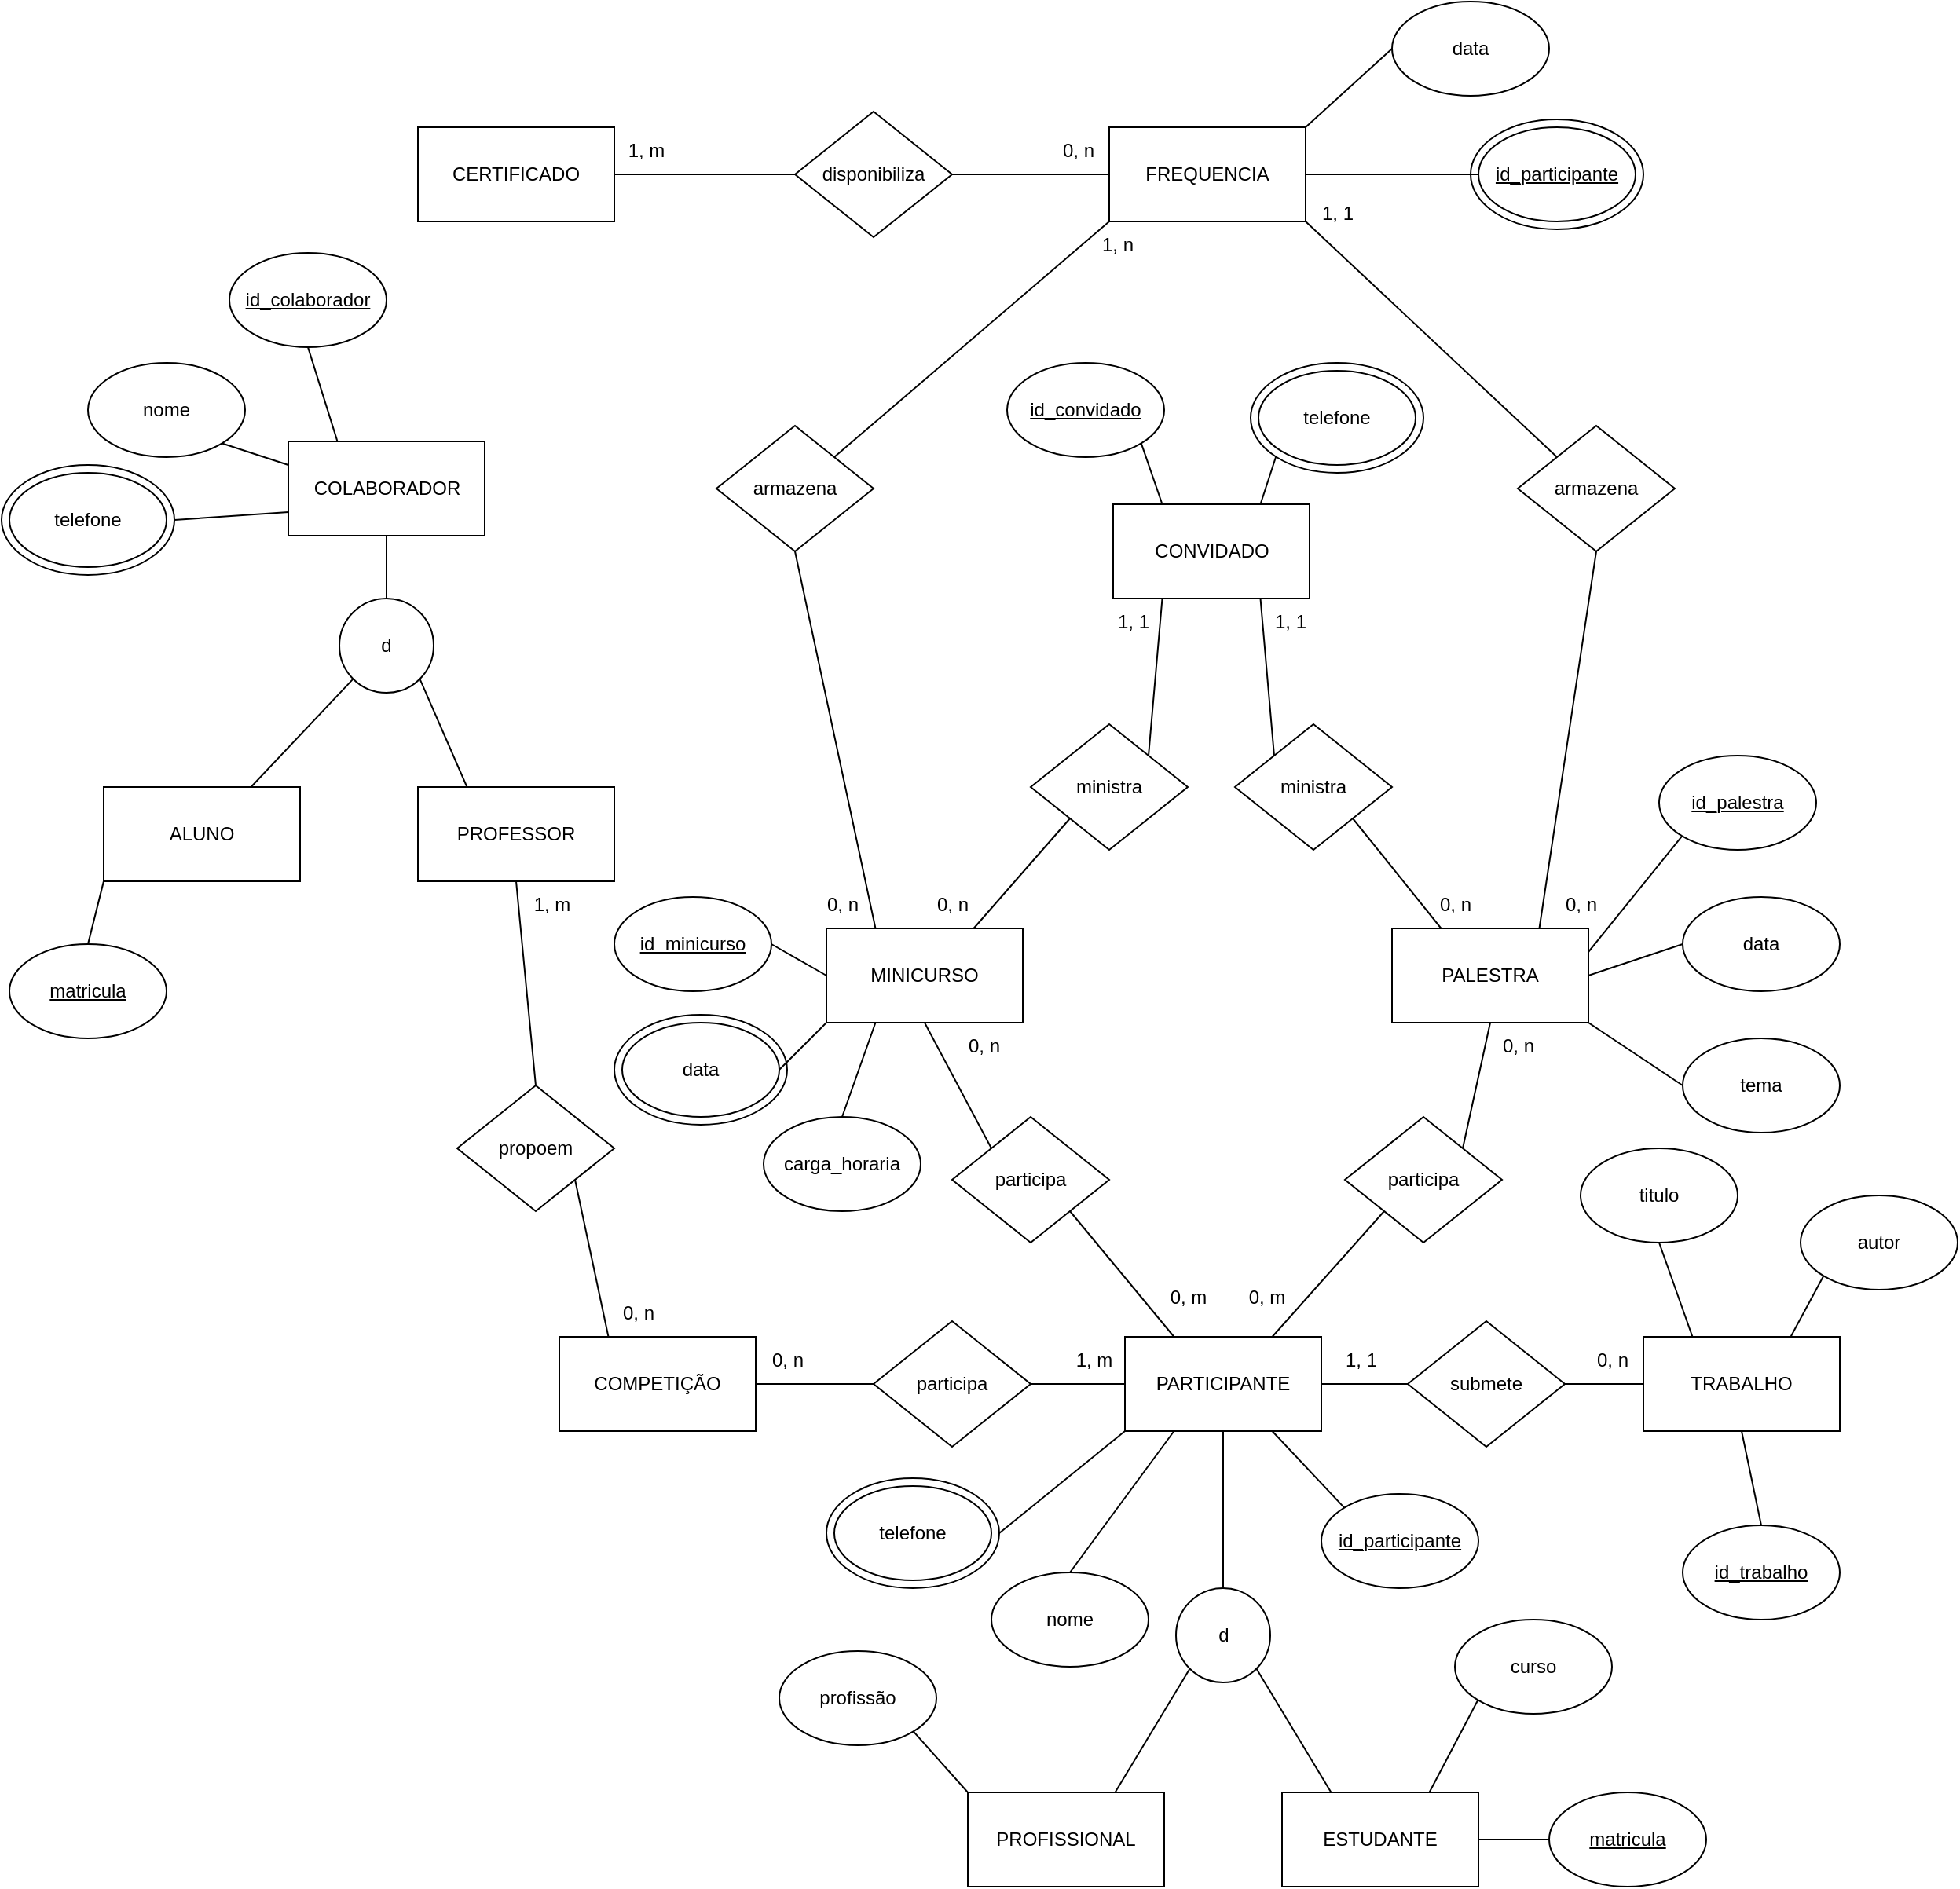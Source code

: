 <mxfile>
    <diagram id="tHiSDZKjo8gkHug6Sl5D" name="Page-1">
        <mxGraphModel dx="1216" dy="1887" grid="1" gridSize="10" guides="1" tooltips="1" connect="1" arrows="1" fold="1" page="1" pageScale="1" pageWidth="850" pageHeight="1100" math="0" shadow="0">
            <root>
                <mxCell id="0"/>
                <mxCell id="1" parent="0"/>
                <mxCell id="131" value="&lt;u&gt;id_participante&lt;/u&gt;" style="ellipse;whiteSpace=wrap;html=1;" parent="1" vertex="1">
                    <mxGeometry x="1160" y="-75" width="110" height="70" as="geometry"/>
                </mxCell>
                <mxCell id="119" value="data" style="ellipse;whiteSpace=wrap;html=1;" parent="1" vertex="1">
                    <mxGeometry x="615" y="495" width="110" height="70" as="geometry"/>
                </mxCell>
                <mxCell id="61" value="telefone" style="ellipse;whiteSpace=wrap;html=1;" parent="1" vertex="1">
                    <mxGeometry x="225" y="145" width="110" height="70" as="geometry"/>
                </mxCell>
                <mxCell id="2" value="COLABORADOR" style="rounded=0;whiteSpace=wrap;html=1;" parent="1" vertex="1">
                    <mxGeometry x="407.5" y="130" width="125" height="60" as="geometry"/>
                </mxCell>
                <mxCell id="3" value="telefone" style="ellipse;whiteSpace=wrap;html=1;" parent="1" vertex="1">
                    <mxGeometry x="230" y="150" width="100" height="60" as="geometry"/>
                </mxCell>
                <mxCell id="4" value="PROFESSOR" style="rounded=0;whiteSpace=wrap;html=1;" parent="1" vertex="1">
                    <mxGeometry x="490" y="350" width="125" height="60" as="geometry"/>
                </mxCell>
                <mxCell id="5" value="ALUNO" style="rounded=0;whiteSpace=wrap;html=1;" parent="1" vertex="1">
                    <mxGeometry x="290" y="350" width="125" height="60" as="geometry"/>
                </mxCell>
                <mxCell id="6" value="PARTICIPANTE" style="rounded=0;whiteSpace=wrap;html=1;" parent="1" vertex="1">
                    <mxGeometry x="940" y="700" width="125" height="60" as="geometry"/>
                </mxCell>
                <mxCell id="7" value="ESTUDANTE" style="rounded=0;whiteSpace=wrap;html=1;" parent="1" vertex="1">
                    <mxGeometry x="1040" y="990" width="125" height="60" as="geometry"/>
                </mxCell>
                <mxCell id="8" value="PROFISSIONAL" style="rounded=0;whiteSpace=wrap;html=1;" parent="1" vertex="1">
                    <mxGeometry x="840" y="990" width="125" height="60" as="geometry"/>
                </mxCell>
                <mxCell id="9" value="PALESTRA" style="rounded=0;whiteSpace=wrap;html=1;" parent="1" vertex="1">
                    <mxGeometry x="1110" y="440" width="125" height="60" as="geometry"/>
                </mxCell>
                <mxCell id="10" value="FREQUENCIA" style="rounded=0;whiteSpace=wrap;html=1;" parent="1" vertex="1">
                    <mxGeometry x="930" y="-70" width="125" height="60" as="geometry"/>
                </mxCell>
                <mxCell id="11" value="CONVIDADO" style="rounded=0;whiteSpace=wrap;html=1;" parent="1" vertex="1">
                    <mxGeometry x="932.5" y="170" width="125" height="60" as="geometry"/>
                </mxCell>
                <mxCell id="12" value="CERTIFICADO" style="rounded=0;whiteSpace=wrap;html=1;" parent="1" vertex="1">
                    <mxGeometry x="490" y="-70" width="125" height="60" as="geometry"/>
                </mxCell>
                <mxCell id="13" value="COMPETIÇÃO" style="rounded=0;whiteSpace=wrap;html=1;" parent="1" vertex="1">
                    <mxGeometry x="580" y="700" width="125" height="60" as="geometry"/>
                </mxCell>
                <mxCell id="14" value="MINICURSO" style="rounded=0;whiteSpace=wrap;html=1;" parent="1" vertex="1">
                    <mxGeometry x="750" y="440" width="125" height="60" as="geometry"/>
                </mxCell>
                <mxCell id="15" value="TRABALHO" style="rounded=0;whiteSpace=wrap;html=1;" parent="1" vertex="1">
                    <mxGeometry x="1270" y="700" width="125" height="60" as="geometry"/>
                </mxCell>
                <mxCell id="16" value="d" style="ellipse;whiteSpace=wrap;html=1;aspect=fixed;" parent="1" vertex="1">
                    <mxGeometry x="440" y="230" width="60" height="60" as="geometry"/>
                </mxCell>
                <mxCell id="17" value="" style="endArrow=none;html=1;entryX=0.5;entryY=1;entryDx=0;entryDy=0;exitX=0.5;exitY=0;exitDx=0;exitDy=0;" parent="1" source="16" target="2" edge="1">
                    <mxGeometry width="50" height="50" relative="1" as="geometry">
                        <mxPoint x="380" y="290" as="sourcePoint"/>
                        <mxPoint x="430" y="240" as="targetPoint"/>
                    </mxGeometry>
                </mxCell>
                <mxCell id="18" value="" style="endArrow=none;html=1;entryX=1;entryY=1;entryDx=0;entryDy=0;exitX=0.25;exitY=0;exitDx=0;exitDy=0;" parent="1" source="4" target="16" edge="1">
                    <mxGeometry width="50" height="50" relative="1" as="geometry">
                        <mxPoint x="512.5" y="240" as="sourcePoint"/>
                        <mxPoint x="512.5" y="200" as="targetPoint"/>
                    </mxGeometry>
                </mxCell>
                <mxCell id="19" value="" style="endArrow=none;html=1;exitX=0.75;exitY=0;exitDx=0;exitDy=0;entryX=0;entryY=1;entryDx=0;entryDy=0;" parent="1" source="5" target="16" edge="1">
                    <mxGeometry width="50" height="50" relative="1" as="geometry">
                        <mxPoint x="433.75" y="350" as="sourcePoint"/>
                        <mxPoint x="480" y="280" as="targetPoint"/>
                    </mxGeometry>
                </mxCell>
                <mxCell id="21" value="d" style="ellipse;whiteSpace=wrap;html=1;aspect=fixed;" parent="1" vertex="1">
                    <mxGeometry x="972.5" y="860" width="60" height="60" as="geometry"/>
                </mxCell>
                <mxCell id="23" value="" style="endArrow=none;html=1;entryX=0.5;entryY=1;entryDx=0;entryDy=0;exitX=0.5;exitY=0;exitDx=0;exitDy=0;" parent="1" source="21" target="6" edge="1">
                    <mxGeometry width="50" height="50" relative="1" as="geometry">
                        <mxPoint x="563.75" y="710" as="sourcePoint"/>
                        <mxPoint x="523.713" y="651.213" as="targetPoint"/>
                    </mxGeometry>
                </mxCell>
                <mxCell id="24" value="" style="endArrow=none;html=1;entryX=0;entryY=1;entryDx=0;entryDy=0;exitX=0.75;exitY=0;exitDx=0;exitDy=0;" parent="1" source="8" target="21" edge="1">
                    <mxGeometry width="50" height="50" relative="1" as="geometry">
                        <mxPoint x="1012.5" y="870" as="sourcePoint"/>
                        <mxPoint x="1012.5" y="820" as="targetPoint"/>
                    </mxGeometry>
                </mxCell>
                <mxCell id="25" value="" style="endArrow=none;html=1;entryX=1;entryY=1;entryDx=0;entryDy=0;exitX=0.25;exitY=0;exitDx=0;exitDy=0;" parent="1" source="7" target="21" edge="1">
                    <mxGeometry width="50" height="50" relative="1" as="geometry">
                        <mxPoint x="943.75" y="1000" as="sourcePoint"/>
                        <mxPoint x="991.287" y="921.213" as="targetPoint"/>
                    </mxGeometry>
                </mxCell>
                <mxCell id="26" value="participa" style="rhombus;whiteSpace=wrap;html=1;" parent="1" vertex="1">
                    <mxGeometry x="830" y="560" width="100" height="80" as="geometry"/>
                </mxCell>
                <mxCell id="27" value="participa" style="rhombus;whiteSpace=wrap;html=1;" parent="1" vertex="1">
                    <mxGeometry x="1080" y="560" width="100" height="80" as="geometry"/>
                </mxCell>
                <mxCell id="28" value="" style="endArrow=none;html=1;entryX=0.5;entryY=1;entryDx=0;entryDy=0;exitX=0;exitY=0;exitDx=0;exitDy=0;" parent="1" source="26" target="14" edge="1">
                    <mxGeometry width="50" height="50" relative="1" as="geometry">
                        <mxPoint x="933.75" y="950" as="sourcePoint"/>
                        <mxPoint x="981.287" y="871.213" as="targetPoint"/>
                    </mxGeometry>
                </mxCell>
                <mxCell id="29" value="" style="endArrow=none;html=1;entryX=1;entryY=1;entryDx=0;entryDy=0;exitX=0.25;exitY=0;exitDx=0;exitDy=0;" parent="1" source="6" target="26" edge="1">
                    <mxGeometry width="50" height="50" relative="1" as="geometry">
                        <mxPoint x="865" y="590" as="sourcePoint"/>
                        <mxPoint x="853.75" y="510" as="targetPoint"/>
                    </mxGeometry>
                </mxCell>
                <mxCell id="30" value="" style="endArrow=none;html=1;entryX=0.75;entryY=0;entryDx=0;entryDy=0;exitX=0;exitY=1;exitDx=0;exitDy=0;" parent="1" source="27" target="6" edge="1">
                    <mxGeometry width="50" height="50" relative="1" as="geometry">
                        <mxPoint x="971.25" y="710" as="sourcePoint"/>
                        <mxPoint x="915" y="630" as="targetPoint"/>
                    </mxGeometry>
                </mxCell>
                <mxCell id="31" value="" style="endArrow=none;html=1;entryX=1;entryY=0;entryDx=0;entryDy=0;exitX=0.5;exitY=1;exitDx=0;exitDy=0;" parent="1" source="9" target="27" edge="1">
                    <mxGeometry width="50" height="50" relative="1" as="geometry">
                        <mxPoint x="1115" y="630" as="sourcePoint"/>
                        <mxPoint x="1033.75" y="710" as="targetPoint"/>
                    </mxGeometry>
                </mxCell>
                <mxCell id="32" value="ministra" style="rhombus;whiteSpace=wrap;html=1;" parent="1" vertex="1">
                    <mxGeometry x="880" y="310" width="100" height="80" as="geometry"/>
                </mxCell>
                <mxCell id="33" value="ministra" style="rhombus;whiteSpace=wrap;html=1;" parent="1" vertex="1">
                    <mxGeometry x="1010" y="310" width="100" height="80" as="geometry"/>
                </mxCell>
                <mxCell id="34" value="" style="endArrow=none;html=1;entryX=1;entryY=0;entryDx=0;entryDy=0;exitX=0.25;exitY=1;exitDx=0;exitDy=0;" parent="1" source="11" target="32" edge="1">
                    <mxGeometry width="50" height="50" relative="1" as="geometry">
                        <mxPoint x="865" y="590" as="sourcePoint"/>
                        <mxPoint x="853.75" y="510" as="targetPoint"/>
                    </mxGeometry>
                </mxCell>
                <mxCell id="35" value="" style="endArrow=none;html=1;entryX=0;entryY=1;entryDx=0;entryDy=0;exitX=0.75;exitY=0;exitDx=0;exitDy=0;" parent="1" source="14" target="32" edge="1">
                    <mxGeometry width="50" height="50" relative="1" as="geometry">
                        <mxPoint x="853.75" y="450" as="sourcePoint"/>
                        <mxPoint x="915" y="380" as="targetPoint"/>
                    </mxGeometry>
                </mxCell>
                <mxCell id="36" value="" style="endArrow=none;html=1;entryX=0;entryY=0;entryDx=0;entryDy=0;exitX=0.75;exitY=1;exitDx=0;exitDy=0;" parent="1" source="11" target="33" edge="1">
                    <mxGeometry width="50" height="50" relative="1" as="geometry">
                        <mxPoint x="1005" y="240" as="sourcePoint"/>
                        <mxPoint x="965" y="340" as="targetPoint"/>
                    </mxGeometry>
                </mxCell>
                <mxCell id="37" value="" style="endArrow=none;html=1;entryX=0.25;entryY=0;entryDx=0;entryDy=0;exitX=1;exitY=1;exitDx=0;exitDy=0;" parent="1" source="33" target="9" edge="1">
                    <mxGeometry width="50" height="50" relative="1" as="geometry">
                        <mxPoint x="1036.25" y="240" as="sourcePoint"/>
                        <mxPoint x="1045" y="340" as="targetPoint"/>
                    </mxGeometry>
                </mxCell>
                <mxCell id="38" value="armazena" style="rhombus;whiteSpace=wrap;html=1;" parent="1" vertex="1">
                    <mxGeometry x="1190" y="120" width="100" height="80" as="geometry"/>
                </mxCell>
                <mxCell id="39" value="armazena" style="rhombus;whiteSpace=wrap;html=1;" parent="1" vertex="1">
                    <mxGeometry x="680" y="120" width="100" height="80" as="geometry"/>
                </mxCell>
                <mxCell id="41" value="" style="endArrow=none;html=1;entryX=0.75;entryY=0;entryDx=0;entryDy=0;exitX=0.5;exitY=1;exitDx=0;exitDy=0;" parent="1" source="38" target="9" edge="1">
                    <mxGeometry width="50" height="50" relative="1" as="geometry">
                        <mxPoint x="1095" y="380" as="sourcePoint"/>
                        <mxPoint x="1151.25" y="450" as="targetPoint"/>
                    </mxGeometry>
                </mxCell>
                <mxCell id="42" value="" style="endArrow=none;html=1;entryX=0.25;entryY=0;entryDx=0;entryDy=0;exitX=0.5;exitY=1;exitDx=0;exitDy=0;" parent="1" source="39" target="14" edge="1">
                    <mxGeometry width="50" height="50" relative="1" as="geometry">
                        <mxPoint x="1250" y="210" as="sourcePoint"/>
                        <mxPoint x="1213.75" y="450" as="targetPoint"/>
                    </mxGeometry>
                </mxCell>
                <mxCell id="43" value="" style="endArrow=none;html=1;entryX=1;entryY=0;entryDx=0;entryDy=0;exitX=0;exitY=1;exitDx=0;exitDy=0;" parent="1" source="10" target="39" edge="1">
                    <mxGeometry width="50" height="50" relative="1" as="geometry">
                        <mxPoint x="740" y="210" as="sourcePoint"/>
                        <mxPoint x="791.25" y="450" as="targetPoint"/>
                    </mxGeometry>
                </mxCell>
                <mxCell id="44" value="" style="endArrow=none;html=1;entryX=0;entryY=0;entryDx=0;entryDy=0;exitX=1;exitY=1;exitDx=0;exitDy=0;" parent="1" source="10" target="38" edge="1">
                    <mxGeometry width="50" height="50" relative="1" as="geometry">
                        <mxPoint x="940" as="sourcePoint"/>
                        <mxPoint x="765" y="150" as="targetPoint"/>
                    </mxGeometry>
                </mxCell>
                <mxCell id="45" value="disponibiliza" style="rhombus;whiteSpace=wrap;html=1;" parent="1" vertex="1">
                    <mxGeometry x="730" y="-80" width="100" height="80" as="geometry"/>
                </mxCell>
                <mxCell id="46" value="" style="endArrow=none;html=1;entryX=1;entryY=0.5;entryDx=0;entryDy=0;exitX=0;exitY=0.5;exitDx=0;exitDy=0;" parent="1" source="45" target="12" edge="1">
                    <mxGeometry width="50" height="50" relative="1" as="geometry">
                        <mxPoint x="940" as="sourcePoint"/>
                        <mxPoint x="765" y="150" as="targetPoint"/>
                    </mxGeometry>
                </mxCell>
                <mxCell id="47" value="" style="endArrow=none;html=1;entryX=1;entryY=0.5;entryDx=0;entryDy=0;exitX=0;exitY=0.5;exitDx=0;exitDy=0;" parent="1" source="10" target="45" edge="1">
                    <mxGeometry width="50" height="50" relative="1" as="geometry">
                        <mxPoint x="940" as="sourcePoint"/>
                        <mxPoint x="765" y="150" as="targetPoint"/>
                    </mxGeometry>
                </mxCell>
                <mxCell id="48" value="propoem" style="rhombus;whiteSpace=wrap;html=1;" parent="1" vertex="1">
                    <mxGeometry x="515" y="540" width="100" height="80" as="geometry"/>
                </mxCell>
                <mxCell id="50" value="" style="endArrow=none;html=1;entryX=0.5;entryY=0;entryDx=0;entryDy=0;exitX=0.5;exitY=1;exitDx=0;exitDy=0;" parent="1" source="4" target="48" edge="1">
                    <mxGeometry width="50" height="50" relative="1" as="geometry">
                        <mxPoint x="381.25" y="650" as="sourcePoint"/>
                        <mxPoint x="351.213" y="581.213" as="targetPoint"/>
                    </mxGeometry>
                </mxCell>
                <mxCell id="51" value="" style="endArrow=none;html=1;entryX=1;entryY=1;entryDx=0;entryDy=0;exitX=0.25;exitY=0;exitDx=0;exitDy=0;" parent="1" source="13" target="48" edge="1">
                    <mxGeometry width="50" height="50" relative="1" as="geometry">
                        <mxPoint x="475" y="650" as="sourcePoint"/>
                        <mxPoint x="550" y="610" as="targetPoint"/>
                    </mxGeometry>
                </mxCell>
                <mxCell id="52" value="participa" style="rhombus;whiteSpace=wrap;html=1;" parent="1" vertex="1">
                    <mxGeometry x="780" y="690" width="100" height="80" as="geometry"/>
                </mxCell>
                <mxCell id="53" value="" style="endArrow=none;html=1;entryX=1;entryY=0.5;entryDx=0;entryDy=0;exitX=0;exitY=0.5;exitDx=0;exitDy=0;" parent="1" source="6" target="52" edge="1">
                    <mxGeometry width="50" height="50" relative="1" as="geometry">
                        <mxPoint x="981.25" y="710" as="sourcePoint"/>
                        <mxPoint x="915" y="630" as="targetPoint"/>
                    </mxGeometry>
                </mxCell>
                <mxCell id="54" value="" style="endArrow=none;html=1;entryX=1;entryY=0.5;entryDx=0;entryDy=0;exitX=0;exitY=0.5;exitDx=0;exitDy=0;" parent="1" source="52" target="13" edge="1">
                    <mxGeometry width="50" height="50" relative="1" as="geometry">
                        <mxPoint x="981.25" y="710" as="sourcePoint"/>
                        <mxPoint x="915" y="630" as="targetPoint"/>
                    </mxGeometry>
                </mxCell>
                <mxCell id="55" value="submete" style="rhombus;whiteSpace=wrap;html=1;" parent="1" vertex="1">
                    <mxGeometry x="1120" y="690" width="100" height="80" as="geometry"/>
                </mxCell>
                <mxCell id="56" value="" style="endArrow=none;html=1;entryX=1;entryY=0.5;entryDx=0;entryDy=0;exitX=0;exitY=0.5;exitDx=0;exitDy=0;" parent="1" source="55" target="6" edge="1">
                    <mxGeometry width="50" height="50" relative="1" as="geometry">
                        <mxPoint x="1115" y="630" as="sourcePoint"/>
                        <mxPoint x="1043.75" y="710" as="targetPoint"/>
                    </mxGeometry>
                </mxCell>
                <mxCell id="57" value="" style="endArrow=none;html=1;entryX=1;entryY=0.5;entryDx=0;entryDy=0;exitX=0;exitY=0.5;exitDx=0;exitDy=0;" parent="1" source="15" target="55" edge="1">
                    <mxGeometry width="50" height="50" relative="1" as="geometry">
                        <mxPoint x="1130" y="740" as="sourcePoint"/>
                        <mxPoint x="1075" y="740" as="targetPoint"/>
                    </mxGeometry>
                </mxCell>
                <mxCell id="58" value="nome" style="ellipse;whiteSpace=wrap;html=1;" parent="1" vertex="1">
                    <mxGeometry x="280" y="80" width="100" height="60" as="geometry"/>
                </mxCell>
                <mxCell id="59" value="&lt;u&gt;id_colaborador&lt;/u&gt;" style="ellipse;whiteSpace=wrap;html=1;" parent="1" vertex="1">
                    <mxGeometry x="370" y="10" width="100" height="60" as="geometry"/>
                </mxCell>
                <mxCell id="63" value="" style="endArrow=none;html=1;exitX=1;exitY=0.5;exitDx=0;exitDy=0;entryX=0;entryY=0.75;entryDx=0;entryDy=0;" parent="1" source="61" target="2" edge="1">
                    <mxGeometry width="50" height="50" relative="1" as="geometry">
                        <mxPoint x="393.75" y="360" as="sourcePoint"/>
                        <mxPoint x="458.787" y="291.213" as="targetPoint"/>
                    </mxGeometry>
                </mxCell>
                <mxCell id="64" value="" style="endArrow=none;html=1;exitX=1;exitY=1;exitDx=0;exitDy=0;entryX=0;entryY=0.25;entryDx=0;entryDy=0;" parent="1" source="58" target="2" edge="1">
                    <mxGeometry width="50" height="50" relative="1" as="geometry">
                        <mxPoint x="345" y="190" as="sourcePoint"/>
                        <mxPoint x="417.5" y="185" as="targetPoint"/>
                    </mxGeometry>
                </mxCell>
                <mxCell id="65" value="" style="endArrow=none;html=1;exitX=0.5;exitY=1;exitDx=0;exitDy=0;entryX=0.25;entryY=0;entryDx=0;entryDy=0;" parent="1" source="59" target="2" edge="1">
                    <mxGeometry width="50" height="50" relative="1" as="geometry">
                        <mxPoint x="375.355" y="141.213" as="sourcePoint"/>
                        <mxPoint x="417.5" y="155" as="targetPoint"/>
                    </mxGeometry>
                </mxCell>
                <mxCell id="66" value="1, m" style="text;html=1;align=center;verticalAlign=middle;resizable=0;points=[];autosize=1;strokeColor=none;fillColor=none;" parent="1" vertex="1">
                    <mxGeometry x="550" y="410" width="50" height="30" as="geometry"/>
                </mxCell>
                <mxCell id="67" value="0, n" style="text;html=1;align=center;verticalAlign=middle;resizable=0;points=[];autosize=1;strokeColor=none;fillColor=none;" parent="1" vertex="1">
                    <mxGeometry x="610" y="670" width="40" height="30" as="geometry"/>
                </mxCell>
                <mxCell id="68" value="0, n" style="text;html=1;align=center;verticalAlign=middle;resizable=0;points=[];autosize=1;strokeColor=none;fillColor=none;" parent="1" vertex="1">
                    <mxGeometry x="705" y="700" width="40" height="30" as="geometry"/>
                </mxCell>
                <mxCell id="70" value="1, m" style="text;html=1;align=center;verticalAlign=middle;resizable=0;points=[];autosize=1;strokeColor=none;fillColor=none;" parent="1" vertex="1">
                    <mxGeometry x="895" y="700" width="50" height="30" as="geometry"/>
                </mxCell>
                <mxCell id="71" value="0, n" style="text;html=1;align=center;verticalAlign=middle;resizable=0;points=[];autosize=1;strokeColor=none;fillColor=none;" parent="1" vertex="1">
                    <mxGeometry x="830" y="500" width="40" height="30" as="geometry"/>
                </mxCell>
                <mxCell id="72" value="0, n" style="text;html=1;align=center;verticalAlign=middle;resizable=0;points=[];autosize=1;strokeColor=none;fillColor=none;" parent="1" vertex="1">
                    <mxGeometry x="1170" y="500" width="40" height="30" as="geometry"/>
                </mxCell>
                <mxCell id="73" value="0, m" style="text;html=1;align=center;verticalAlign=middle;resizable=0;points=[];autosize=1;strokeColor=none;fillColor=none;" parent="1" vertex="1">
                    <mxGeometry x="1005" y="660" width="50" height="30" as="geometry"/>
                </mxCell>
                <mxCell id="74" value="0, m" style="text;html=1;align=center;verticalAlign=middle;resizable=0;points=[];autosize=1;strokeColor=none;fillColor=none;" parent="1" vertex="1">
                    <mxGeometry x="955" y="660" width="50" height="30" as="geometry"/>
                </mxCell>
                <mxCell id="75" value="0, n" style="text;html=1;align=center;verticalAlign=middle;resizable=0;points=[];autosize=1;strokeColor=none;fillColor=none;" parent="1" vertex="1">
                    <mxGeometry x="1230" y="700" width="40" height="30" as="geometry"/>
                </mxCell>
                <mxCell id="76" value="1, 1" style="text;html=1;align=center;verticalAlign=middle;resizable=0;points=[];autosize=1;strokeColor=none;fillColor=none;" parent="1" vertex="1">
                    <mxGeometry x="1070" y="700" width="40" height="30" as="geometry"/>
                </mxCell>
                <mxCell id="77" value="0, n" style="text;html=1;align=center;verticalAlign=middle;resizable=0;points=[];autosize=1;strokeColor=none;fillColor=none;" parent="1" vertex="1">
                    <mxGeometry x="810" y="410" width="40" height="30" as="geometry"/>
                </mxCell>
                <mxCell id="78" value="0, n" style="text;html=1;align=center;verticalAlign=middle;resizable=0;points=[];autosize=1;strokeColor=none;fillColor=none;" parent="1" vertex="1">
                    <mxGeometry x="1130" y="410" width="40" height="30" as="geometry"/>
                </mxCell>
                <mxCell id="79" value="1, 1" style="text;html=1;align=center;verticalAlign=middle;resizable=0;points=[];autosize=1;strokeColor=none;fillColor=none;" parent="1" vertex="1">
                    <mxGeometry x="925" y="230" width="40" height="30" as="geometry"/>
                </mxCell>
                <mxCell id="80" value="1, 1" style="text;html=1;align=center;verticalAlign=middle;resizable=0;points=[];autosize=1;strokeColor=none;fillColor=none;" parent="1" vertex="1">
                    <mxGeometry x="1025" y="230" width="40" height="30" as="geometry"/>
                </mxCell>
                <mxCell id="81" value="0, n" style="text;html=1;align=center;verticalAlign=middle;resizable=0;points=[];autosize=1;strokeColor=none;fillColor=none;" parent="1" vertex="1">
                    <mxGeometry x="740" y="410" width="40" height="30" as="geometry"/>
                </mxCell>
                <mxCell id="82" value="0, n" style="text;html=1;align=center;verticalAlign=middle;resizable=0;points=[];autosize=1;strokeColor=none;fillColor=none;" parent="1" vertex="1">
                    <mxGeometry x="1210" y="410" width="40" height="30" as="geometry"/>
                </mxCell>
                <mxCell id="83" value="1, n" style="text;html=1;align=center;verticalAlign=middle;resizable=0;points=[];autosize=1;strokeColor=none;fillColor=none;" parent="1" vertex="1">
                    <mxGeometry x="915" y="-10" width="40" height="30" as="geometry"/>
                </mxCell>
                <mxCell id="84" value="1, 1" style="text;html=1;align=center;verticalAlign=middle;resizable=0;points=[];autosize=1;strokeColor=none;fillColor=none;" parent="1" vertex="1">
                    <mxGeometry x="1055" y="-30" width="40" height="30" as="geometry"/>
                </mxCell>
                <mxCell id="85" value="0, n" style="text;html=1;align=center;verticalAlign=middle;resizable=0;points=[];autosize=1;strokeColor=none;fillColor=none;" parent="1" vertex="1">
                    <mxGeometry x="890" y="-70" width="40" height="30" as="geometry"/>
                </mxCell>
                <mxCell id="86" value="1, m" style="text;html=1;align=center;verticalAlign=middle;resizable=0;points=[];autosize=1;strokeColor=none;fillColor=none;" parent="1" vertex="1">
                    <mxGeometry x="610" y="-70" width="50" height="30" as="geometry"/>
                </mxCell>
                <mxCell id="87" value="&lt;u&gt;matricula&lt;/u&gt;" style="ellipse;whiteSpace=wrap;html=1;" parent="1" vertex="1">
                    <mxGeometry x="230" y="450" width="100" height="60" as="geometry"/>
                </mxCell>
                <mxCell id="89" value="" style="endArrow=none;html=1;exitX=0.5;exitY=0;exitDx=0;exitDy=0;entryX=0;entryY=1;entryDx=0;entryDy=0;" parent="1" source="87" target="5" edge="1">
                    <mxGeometry width="50" height="50" relative="1" as="geometry">
                        <mxPoint x="393.75" y="360" as="sourcePoint"/>
                        <mxPoint x="458.787" y="291.213" as="targetPoint"/>
                    </mxGeometry>
                </mxCell>
                <mxCell id="90" value="&lt;u&gt;matricula&lt;/u&gt;" style="ellipse;whiteSpace=wrap;html=1;" parent="1" vertex="1">
                    <mxGeometry x="1210" y="990" width="100" height="60" as="geometry"/>
                </mxCell>
                <mxCell id="91" value="" style="endArrow=none;html=1;entryX=1;entryY=0.5;entryDx=0;entryDy=0;exitX=0;exitY=0.5;exitDx=0;exitDy=0;" parent="1" source="90" target="7" edge="1">
                    <mxGeometry width="50" height="50" relative="1" as="geometry">
                        <mxPoint x="1081.25" y="1000" as="sourcePoint"/>
                        <mxPoint x="1033.713" y="921.213" as="targetPoint"/>
                    </mxGeometry>
                </mxCell>
                <mxCell id="92" value="&lt;u&gt;id_participante&lt;/u&gt;" style="ellipse;whiteSpace=wrap;html=1;" parent="1" vertex="1">
                    <mxGeometry x="1065" y="800" width="100" height="60" as="geometry"/>
                </mxCell>
                <mxCell id="93" value="nome" style="ellipse;whiteSpace=wrap;html=1;" parent="1" vertex="1">
                    <mxGeometry x="855" y="850" width="100" height="60" as="geometry"/>
                </mxCell>
                <mxCell id="94" value="telefone" style="ellipse;whiteSpace=wrap;html=1;" parent="1" vertex="1">
                    <mxGeometry x="750" y="790" width="110" height="70" as="geometry"/>
                </mxCell>
                <mxCell id="95" value="telefone" style="ellipse;whiteSpace=wrap;html=1;" parent="1" vertex="1">
                    <mxGeometry x="755" y="795" width="100" height="60" as="geometry"/>
                </mxCell>
                <mxCell id="96" value="" style="endArrow=none;html=1;entryX=0.75;entryY=1;entryDx=0;entryDy=0;exitX=0;exitY=0;exitDx=0;exitDy=0;" parent="1" source="92" target="6" edge="1">
                    <mxGeometry width="50" height="50" relative="1" as="geometry">
                        <mxPoint x="1012.5" y="870" as="sourcePoint"/>
                        <mxPoint x="1012.5" y="770" as="targetPoint"/>
                    </mxGeometry>
                </mxCell>
                <mxCell id="97" value="" style="endArrow=none;html=1;entryX=0.5;entryY=0;entryDx=0;entryDy=0;exitX=0.25;exitY=1;exitDx=0;exitDy=0;" parent="1" source="6" target="93" edge="1">
                    <mxGeometry width="50" height="50" relative="1" as="geometry">
                        <mxPoint x="1089.645" y="818.787" as="sourcePoint"/>
                        <mxPoint x="1043.75" y="770" as="targetPoint"/>
                    </mxGeometry>
                </mxCell>
                <mxCell id="98" value="" style="endArrow=none;html=1;entryX=1;entryY=0.5;entryDx=0;entryDy=0;exitX=0;exitY=1;exitDx=0;exitDy=0;" parent="1" source="6" target="94" edge="1">
                    <mxGeometry width="50" height="50" relative="1" as="geometry">
                        <mxPoint x="981.25" y="770" as="sourcePoint"/>
                        <mxPoint x="915" y="860" as="targetPoint"/>
                    </mxGeometry>
                </mxCell>
                <mxCell id="99" value="curso" style="ellipse;whiteSpace=wrap;html=1;" parent="1" vertex="1">
                    <mxGeometry x="1150" y="880" width="100" height="60" as="geometry"/>
                </mxCell>
                <mxCell id="100" value="" style="endArrow=none;html=1;entryX=0;entryY=1;entryDx=0;entryDy=0;exitX=0.75;exitY=0;exitDx=0;exitDy=0;" parent="1" source="7" target="99" edge="1">
                    <mxGeometry width="50" height="50" relative="1" as="geometry">
                        <mxPoint x="1081.25" y="1000" as="sourcePoint"/>
                        <mxPoint x="1033.713" y="921.213" as="targetPoint"/>
                    </mxGeometry>
                </mxCell>
                <mxCell id="101" value="profissão" style="ellipse;whiteSpace=wrap;html=1;" parent="1" vertex="1">
                    <mxGeometry x="720" y="900" width="100" height="60" as="geometry"/>
                </mxCell>
                <mxCell id="102" value="" style="endArrow=none;html=1;entryX=0;entryY=0;entryDx=0;entryDy=0;exitX=1;exitY=1;exitDx=0;exitDy=0;" parent="1" source="101" target="8" edge="1">
                    <mxGeometry width="50" height="50" relative="1" as="geometry">
                        <mxPoint x="943.75" y="1000" as="sourcePoint"/>
                        <mxPoint x="991.287" y="921.213" as="targetPoint"/>
                    </mxGeometry>
                </mxCell>
                <mxCell id="103" value="&lt;u&gt;id_trabalho&lt;/u&gt;" style="ellipse;whiteSpace=wrap;html=1;" parent="1" vertex="1">
                    <mxGeometry x="1295" y="820" width="100" height="60" as="geometry"/>
                </mxCell>
                <mxCell id="104" value="titulo" style="ellipse;whiteSpace=wrap;html=1;" parent="1" vertex="1">
                    <mxGeometry x="1230" y="580" width="100" height="60" as="geometry"/>
                </mxCell>
                <mxCell id="105" value="autor" style="ellipse;whiteSpace=wrap;html=1;" parent="1" vertex="1">
                    <mxGeometry x="1370" y="610" width="100" height="60" as="geometry"/>
                </mxCell>
                <mxCell id="106" value="" style="endArrow=none;html=1;entryX=0.5;entryY=1;entryDx=0;entryDy=0;exitX=0.25;exitY=0;exitDx=0;exitDy=0;" parent="1" source="15" target="104" edge="1">
                    <mxGeometry width="50" height="50" relative="1" as="geometry">
                        <mxPoint x="1143.75" y="1000" as="sourcePoint"/>
                        <mxPoint x="1174.645" y="941.213" as="targetPoint"/>
                    </mxGeometry>
                </mxCell>
                <mxCell id="107" value="" style="endArrow=none;html=1;entryX=0;entryY=1;entryDx=0;entryDy=0;exitX=0.75;exitY=0;exitDx=0;exitDy=0;" parent="1" source="15" target="105" edge="1">
                    <mxGeometry width="50" height="50" relative="1" as="geometry">
                        <mxPoint x="1311.25" y="710" as="sourcePoint"/>
                        <mxPoint x="1290" y="650" as="targetPoint"/>
                    </mxGeometry>
                </mxCell>
                <mxCell id="108" value="" style="endArrow=none;html=1;entryX=0.5;entryY=1;entryDx=0;entryDy=0;exitX=0.5;exitY=0;exitDx=0;exitDy=0;" parent="1" source="103" target="15" edge="1">
                    <mxGeometry width="50" height="50" relative="1" as="geometry">
                        <mxPoint x="1311.25" y="710" as="sourcePoint"/>
                        <mxPoint x="1290" y="650" as="targetPoint"/>
                    </mxGeometry>
                </mxCell>
                <mxCell id="109" value="&lt;u&gt;id_palestra&lt;/u&gt;" style="ellipse;whiteSpace=wrap;html=1;" parent="1" vertex="1">
                    <mxGeometry x="1280" y="330" width="100" height="60" as="geometry"/>
                </mxCell>
                <mxCell id="110" value="tema" style="ellipse;whiteSpace=wrap;html=1;" parent="1" vertex="1">
                    <mxGeometry x="1295" y="510" width="100" height="60" as="geometry"/>
                </mxCell>
                <mxCell id="111" value="data" style="ellipse;whiteSpace=wrap;html=1;" parent="1" vertex="1">
                    <mxGeometry x="1295" y="420" width="100" height="60" as="geometry"/>
                </mxCell>
                <mxCell id="112" value="" style="endArrow=none;html=1;entryX=1;entryY=0.25;entryDx=0;entryDy=0;exitX=0;exitY=1;exitDx=0;exitDy=0;" parent="1" source="109" target="9" edge="1">
                    <mxGeometry width="50" height="50" relative="1" as="geometry">
                        <mxPoint x="1250" y="210" as="sourcePoint"/>
                        <mxPoint x="1213.75" y="450" as="targetPoint"/>
                    </mxGeometry>
                </mxCell>
                <mxCell id="115" value="" style="endArrow=none;html=1;entryX=1;entryY=0.5;entryDx=0;entryDy=0;exitX=0;exitY=0.5;exitDx=0;exitDy=0;" parent="1" source="111" target="9" edge="1">
                    <mxGeometry width="50" height="50" relative="1" as="geometry">
                        <mxPoint x="1304.645" y="391.213" as="sourcePoint"/>
                        <mxPoint x="1245" y="465" as="targetPoint"/>
                    </mxGeometry>
                </mxCell>
                <mxCell id="116" value="" style="endArrow=none;html=1;entryX=1;entryY=1;entryDx=0;entryDy=0;exitX=0;exitY=0.5;exitDx=0;exitDy=0;" parent="1" source="110" target="9" edge="1">
                    <mxGeometry width="50" height="50" relative="1" as="geometry">
                        <mxPoint x="1305" y="460" as="sourcePoint"/>
                        <mxPoint x="1245" y="480" as="targetPoint"/>
                    </mxGeometry>
                </mxCell>
                <mxCell id="117" value="&lt;u&gt;id_minicurso&lt;/u&gt;" style="ellipse;whiteSpace=wrap;html=1;" parent="1" vertex="1">
                    <mxGeometry x="615" y="420" width="100" height="60" as="geometry"/>
                </mxCell>
                <mxCell id="118" value="data" style="ellipse;whiteSpace=wrap;html=1;" parent="1" vertex="1">
                    <mxGeometry x="620" y="500" width="100" height="60" as="geometry"/>
                </mxCell>
                <mxCell id="120" value="carga_horaria" style="ellipse;whiteSpace=wrap;html=1;" parent="1" vertex="1">
                    <mxGeometry x="710" y="560" width="100" height="60" as="geometry"/>
                </mxCell>
                <mxCell id="121" value="" style="endArrow=none;html=1;entryX=0.25;entryY=1;entryDx=0;entryDy=0;exitX=0.5;exitY=0;exitDx=0;exitDy=0;" parent="1" source="120" target="14" edge="1">
                    <mxGeometry width="50" height="50" relative="1" as="geometry">
                        <mxPoint x="865" y="590" as="sourcePoint"/>
                        <mxPoint x="822.5" y="510" as="targetPoint"/>
                    </mxGeometry>
                </mxCell>
                <mxCell id="122" value="" style="endArrow=none;html=1;entryX=0;entryY=1;entryDx=0;entryDy=0;exitX=1;exitY=0.5;exitDx=0;exitDy=0;" parent="1" source="118" target="14" edge="1">
                    <mxGeometry width="50" height="50" relative="1" as="geometry">
                        <mxPoint x="770" y="570" as="sourcePoint"/>
                        <mxPoint x="791.25" y="510" as="targetPoint"/>
                    </mxGeometry>
                </mxCell>
                <mxCell id="123" value="" style="endArrow=none;html=1;entryX=1;entryY=0.5;entryDx=0;entryDy=0;exitX=0;exitY=0.5;exitDx=0;exitDy=0;" parent="1" source="14" target="117" edge="1">
                    <mxGeometry width="50" height="50" relative="1" as="geometry">
                        <mxPoint x="770" y="570" as="sourcePoint"/>
                        <mxPoint x="791.25" y="510" as="targetPoint"/>
                    </mxGeometry>
                </mxCell>
                <mxCell id="124" value="&lt;u&gt;id_convidado&lt;/u&gt;" style="ellipse;whiteSpace=wrap;html=1;" parent="1" vertex="1">
                    <mxGeometry x="865" y="80" width="100" height="60" as="geometry"/>
                </mxCell>
                <mxCell id="125" value="telefone" style="ellipse;whiteSpace=wrap;html=1;" parent="1" vertex="1">
                    <mxGeometry x="1020" y="80" width="110" height="70" as="geometry"/>
                </mxCell>
                <mxCell id="126" value="telefone" style="ellipse;whiteSpace=wrap;html=1;" parent="1" vertex="1">
                    <mxGeometry x="1025" y="85" width="100" height="60" as="geometry"/>
                </mxCell>
                <mxCell id="127" value="" style="endArrow=none;html=1;entryX=0.25;entryY=0;entryDx=0;entryDy=0;exitX=1;exitY=1;exitDx=0;exitDy=0;" parent="1" source="124" target="11" edge="1">
                    <mxGeometry width="50" height="50" relative="1" as="geometry">
                        <mxPoint x="973.75" y="240" as="sourcePoint"/>
                        <mxPoint x="965" y="340" as="targetPoint"/>
                    </mxGeometry>
                </mxCell>
                <mxCell id="128" value="" style="endArrow=none;html=1;entryX=0.75;entryY=0;entryDx=0;entryDy=0;exitX=0;exitY=1;exitDx=0;exitDy=0;" parent="1" source="125" target="11" edge="1">
                    <mxGeometry width="50" height="50" relative="1" as="geometry">
                        <mxPoint x="960.355" y="141.213" as="sourcePoint"/>
                        <mxPoint x="973.75" y="180" as="targetPoint"/>
                    </mxGeometry>
                </mxCell>
                <mxCell id="129" value="data" style="ellipse;whiteSpace=wrap;html=1;" parent="1" vertex="1">
                    <mxGeometry x="1110" y="-150" width="100" height="60" as="geometry"/>
                </mxCell>
                <mxCell id="130" value="&lt;u&gt;id_participante&lt;/u&gt;" style="ellipse;whiteSpace=wrap;html=1;" parent="1" vertex="1">
                    <mxGeometry x="1165" y="-70" width="100" height="60" as="geometry"/>
                </mxCell>
                <mxCell id="132" value="" style="endArrow=none;html=1;entryX=0;entryY=0.5;entryDx=0;entryDy=0;exitX=1;exitY=0;exitDx=0;exitDy=0;" parent="1" source="10" target="129" edge="1">
                    <mxGeometry width="50" height="50" relative="1" as="geometry">
                        <mxPoint x="1065" as="sourcePoint"/>
                        <mxPoint x="1225" y="150" as="targetPoint"/>
                    </mxGeometry>
                </mxCell>
                <mxCell id="133" value="" style="endArrow=none;html=1;entryX=1;entryY=0.5;entryDx=0;entryDy=0;exitX=0;exitY=0.5;exitDx=0;exitDy=0;" parent="1" source="130" target="10" edge="1">
                    <mxGeometry width="50" height="50" relative="1" as="geometry">
                        <mxPoint x="1065" y="-60" as="sourcePoint"/>
                        <mxPoint x="1135" y="-50" as="targetPoint"/>
                    </mxGeometry>
                </mxCell>
            </root>
        </mxGraphModel>
    </diagram>
</mxfile>